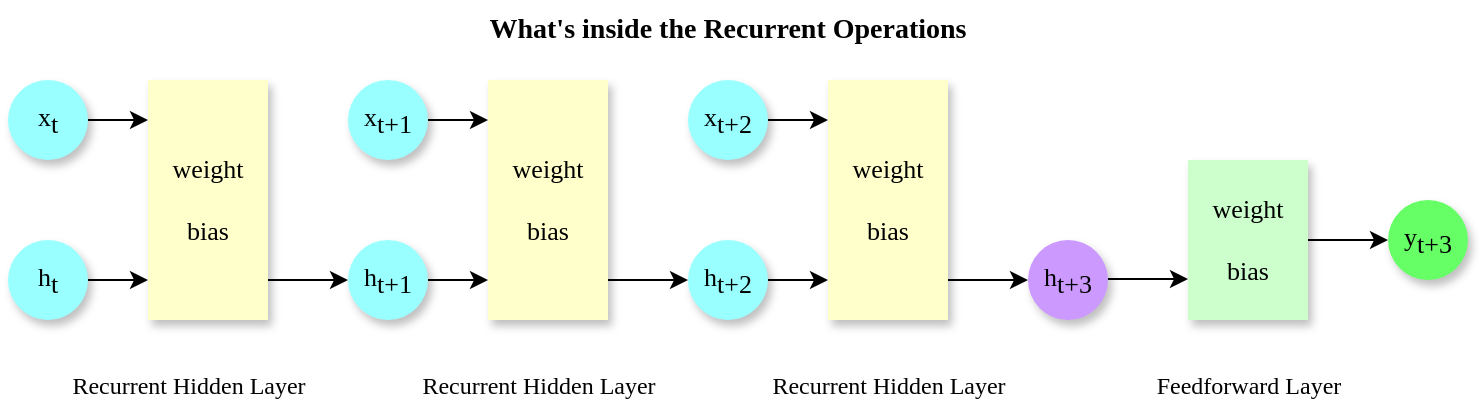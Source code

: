 <mxfile version="24.7.6">
  <diagram name="Page-1" id="nqOt4Jb93oQX7smnwAfB">
    <mxGraphModel dx="1050" dy="565" grid="1" gridSize="10" guides="1" tooltips="1" connect="1" arrows="1" fold="1" page="1" pageScale="1" pageWidth="850" pageHeight="1100" math="1" shadow="0">
      <root>
        <mxCell id="0" />
        <mxCell id="1" parent="0" />
        <mxCell id="Asm9NlB4osL4zCwBxvkR-5" style="edgeStyle=orthogonalEdgeStyle;rounded=0;orthogonalLoop=1;jettySize=auto;html=1;" edge="1" parent="1" source="Asm9NlB4osL4zCwBxvkR-1">
          <mxGeometry relative="1" as="geometry">
            <mxPoint x="190" y="220" as="targetPoint" />
          </mxGeometry>
        </mxCell>
        <mxCell id="Asm9NlB4osL4zCwBxvkR-1" value="x&lt;sub style=&quot;font-size: 13px;&quot;&gt;t&lt;/sub&gt;" style="ellipse;whiteSpace=wrap;html=1;aspect=fixed;fontFamily=Georgia;fontSize=13;fillColor=#99FFFF;shadow=1;strokeColor=none;" vertex="1" parent="1">
          <mxGeometry x="120" y="200" width="40" height="40" as="geometry" />
        </mxCell>
        <mxCell id="Asm9NlB4osL4zCwBxvkR-6" style="edgeStyle=orthogonalEdgeStyle;rounded=0;orthogonalLoop=1;jettySize=auto;html=1;" edge="1" parent="1" source="Asm9NlB4osL4zCwBxvkR-2">
          <mxGeometry relative="1" as="geometry">
            <mxPoint x="190" y="300" as="targetPoint" />
          </mxGeometry>
        </mxCell>
        <mxCell id="Asm9NlB4osL4zCwBxvkR-2" value="h&lt;sub style=&quot;font-size: 13px;&quot;&gt;t&lt;/sub&gt;" style="ellipse;whiteSpace=wrap;html=1;aspect=fixed;fontFamily=Georgia;fontSize=13;fillColor=#99FFFF;shadow=1;strokeColor=none;" vertex="1" parent="1">
          <mxGeometry x="120" y="280" width="40" height="40" as="geometry" />
        </mxCell>
        <mxCell id="Asm9NlB4osL4zCwBxvkR-4" value="weight&lt;div style=&quot;font-size: 13px;&quot;&gt;&lt;br style=&quot;font-size: 13px;&quot;&gt;&lt;/div&gt;&lt;div style=&quot;font-size: 13px;&quot;&gt;bias&lt;/div&gt;" style="rounded=0;whiteSpace=wrap;html=1;fontFamily=Georgia;fontSize=13;fillColor=#FFFFCC;strokeColor=none;shadow=1;" vertex="1" parent="1">
          <mxGeometry x="190" y="200" width="60" height="120" as="geometry" />
        </mxCell>
        <mxCell id="Asm9NlB4osL4zCwBxvkR-9" value="" style="endArrow=classic;html=1;rounded=0;" edge="1" parent="1">
          <mxGeometry width="50" height="50" relative="1" as="geometry">
            <mxPoint x="250" y="300" as="sourcePoint" />
            <mxPoint x="290" y="300" as="targetPoint" />
          </mxGeometry>
        </mxCell>
        <mxCell id="Asm9NlB4osL4zCwBxvkR-10" style="edgeStyle=orthogonalEdgeStyle;rounded=0;orthogonalLoop=1;jettySize=auto;html=1;" edge="1" parent="1" source="Asm9NlB4osL4zCwBxvkR-11">
          <mxGeometry relative="1" as="geometry">
            <mxPoint x="360" y="220" as="targetPoint" />
          </mxGeometry>
        </mxCell>
        <mxCell id="Asm9NlB4osL4zCwBxvkR-11" value="x&lt;sub style=&quot;font-size: 13px;&quot;&gt;t+1&lt;/sub&gt;" style="ellipse;whiteSpace=wrap;html=1;aspect=fixed;fontFamily=Georgia;fontSize=13;fillColor=#99FFFF;shadow=1;strokeColor=none;" vertex="1" parent="1">
          <mxGeometry x="290" y="200" width="40" height="40" as="geometry" />
        </mxCell>
        <mxCell id="Asm9NlB4osL4zCwBxvkR-12" style="edgeStyle=orthogonalEdgeStyle;rounded=0;orthogonalLoop=1;jettySize=auto;html=1;" edge="1" parent="1" source="Asm9NlB4osL4zCwBxvkR-13">
          <mxGeometry relative="1" as="geometry">
            <mxPoint x="360" y="300" as="targetPoint" />
          </mxGeometry>
        </mxCell>
        <mxCell id="Asm9NlB4osL4zCwBxvkR-13" value="h&lt;sub style=&quot;font-size: 13px;&quot;&gt;t+1&lt;/sub&gt;" style="ellipse;whiteSpace=wrap;html=1;aspect=fixed;fontFamily=Georgia;fontSize=13;fillColor=#99FFFF;shadow=1;strokeColor=none;" vertex="1" parent="1">
          <mxGeometry x="290" y="280" width="40" height="40" as="geometry" />
        </mxCell>
        <mxCell id="Asm9NlB4osL4zCwBxvkR-14" value="weight&lt;div style=&quot;font-size: 13px;&quot;&gt;&lt;br style=&quot;font-size: 13px;&quot;&gt;&lt;/div&gt;&lt;div style=&quot;font-size: 13px;&quot;&gt;bias&lt;/div&gt;" style="rounded=0;whiteSpace=wrap;html=1;fontFamily=Georgia;fontSize=13;shadow=1;strokeColor=none;fillColor=#FFFFCC;" vertex="1" parent="1">
          <mxGeometry x="360" y="200" width="60" height="120" as="geometry" />
        </mxCell>
        <mxCell id="Asm9NlB4osL4zCwBxvkR-15" value="" style="endArrow=classic;html=1;rounded=0;" edge="1" parent="1">
          <mxGeometry width="50" height="50" relative="1" as="geometry">
            <mxPoint x="420" y="300" as="sourcePoint" />
            <mxPoint x="460" y="300" as="targetPoint" />
          </mxGeometry>
        </mxCell>
        <mxCell id="Asm9NlB4osL4zCwBxvkR-16" style="edgeStyle=orthogonalEdgeStyle;rounded=0;orthogonalLoop=1;jettySize=auto;html=1;" edge="1" parent="1" source="Asm9NlB4osL4zCwBxvkR-17">
          <mxGeometry relative="1" as="geometry">
            <mxPoint x="530" y="220" as="targetPoint" />
          </mxGeometry>
        </mxCell>
        <mxCell id="Asm9NlB4osL4zCwBxvkR-17" value="x&lt;sub style=&quot;font-size: 13px;&quot;&gt;t+2&lt;/sub&gt;" style="ellipse;whiteSpace=wrap;html=1;aspect=fixed;fontFamily=Georgia;fontSize=13;fillColor=#99FFFF;shadow=1;strokeColor=none;" vertex="1" parent="1">
          <mxGeometry x="460" y="200" width="40" height="40" as="geometry" />
        </mxCell>
        <mxCell id="Asm9NlB4osL4zCwBxvkR-18" style="edgeStyle=orthogonalEdgeStyle;rounded=0;orthogonalLoop=1;jettySize=auto;html=1;" edge="1" parent="1" source="Asm9NlB4osL4zCwBxvkR-19">
          <mxGeometry relative="1" as="geometry">
            <mxPoint x="530" y="300" as="targetPoint" />
          </mxGeometry>
        </mxCell>
        <mxCell id="Asm9NlB4osL4zCwBxvkR-19" value="h&lt;sub style=&quot;font-size: 13px;&quot;&gt;t+2&lt;/sub&gt;" style="ellipse;whiteSpace=wrap;html=1;aspect=fixed;fontFamily=Georgia;fontSize=13;fillColor=#99FFFF;shadow=1;strokeColor=none;" vertex="1" parent="1">
          <mxGeometry x="460" y="280" width="40" height="40" as="geometry" />
        </mxCell>
        <mxCell id="Asm9NlB4osL4zCwBxvkR-20" value="weight&lt;div style=&quot;font-size: 13px;&quot;&gt;&lt;br style=&quot;font-size: 13px;&quot;&gt;&lt;/div&gt;&lt;div style=&quot;font-size: 13px;&quot;&gt;bias&lt;/div&gt;" style="rounded=0;whiteSpace=wrap;html=1;fontFamily=Georgia;fontSize=13;shadow=1;strokeColor=none;fillColor=#FFFFCC;" vertex="1" parent="1">
          <mxGeometry x="530" y="200" width="60" height="120" as="geometry" />
        </mxCell>
        <mxCell id="Asm9NlB4osL4zCwBxvkR-21" value="" style="endArrow=classic;html=1;rounded=0;" edge="1" parent="1">
          <mxGeometry width="50" height="50" relative="1" as="geometry">
            <mxPoint x="590" y="300" as="sourcePoint" />
            <mxPoint x="630" y="300" as="targetPoint" />
          </mxGeometry>
        </mxCell>
        <mxCell id="Asm9NlB4osL4zCwBxvkR-22" value="h&lt;sub style=&quot;font-size: 13px;&quot;&gt;t+3&lt;/sub&gt;" style="ellipse;whiteSpace=wrap;html=1;aspect=fixed;fontFamily=Georgia;fontSize=13;shadow=1;strokeColor=none;fillColor=#CC99FF;" vertex="1" parent="1">
          <mxGeometry x="630" y="280" width="40" height="40" as="geometry" />
        </mxCell>
        <mxCell id="Asm9NlB4osL4zCwBxvkR-23" value="weight&lt;div style=&quot;font-size: 13px;&quot;&gt;&lt;br style=&quot;font-size: 13px;&quot;&gt;&lt;/div&gt;&lt;div style=&quot;font-size: 13px;&quot;&gt;bias&lt;/div&gt;" style="rounded=0;whiteSpace=wrap;html=1;fontFamily=Georgia;fontSize=13;strokeColor=none;shadow=1;fillColor=#CCFFCC;" vertex="1" parent="1">
          <mxGeometry x="710" y="240" width="60" height="80" as="geometry" />
        </mxCell>
        <mxCell id="Asm9NlB4osL4zCwBxvkR-24" value="" style="endArrow=classic;html=1;rounded=0;" edge="1" parent="1">
          <mxGeometry width="50" height="50" relative="1" as="geometry">
            <mxPoint x="670" y="299.5" as="sourcePoint" />
            <mxPoint x="710" y="299.5" as="targetPoint" />
          </mxGeometry>
        </mxCell>
        <mxCell id="Asm9NlB4osL4zCwBxvkR-25" value="" style="endArrow=classic;html=1;rounded=0;" edge="1" parent="1">
          <mxGeometry width="50" height="50" relative="1" as="geometry">
            <mxPoint x="770" y="280" as="sourcePoint" />
            <mxPoint x="810" y="280" as="targetPoint" />
          </mxGeometry>
        </mxCell>
        <mxCell id="Asm9NlB4osL4zCwBxvkR-26" value="&lt;span style=&quot;font-size: 13px;&quot;&gt;y&lt;/span&gt;&lt;sub style=&quot;font-size: 13px;&quot;&gt;t+3&lt;/sub&gt;" style="ellipse;whiteSpace=wrap;html=1;aspect=fixed;fontFamily=Georgia;fontSize=13;strokeColor=none;shadow=1;fillColor=#66FF66;" vertex="1" parent="1">
          <mxGeometry x="810" y="260" width="40" height="40" as="geometry" />
        </mxCell>
        <mxCell id="Asm9NlB4osL4zCwBxvkR-27" value="Recurrent Hidden Layer" style="text;html=1;align=center;verticalAlign=middle;resizable=0;points=[];autosize=1;strokeColor=none;fillColor=none;fontFamily=Georgia;" vertex="1" parent="1">
          <mxGeometry x="135" y="338" width="150" height="30" as="geometry" />
        </mxCell>
        <mxCell id="Asm9NlB4osL4zCwBxvkR-28" value="Recurrent Hidden Layer" style="text;html=1;align=center;verticalAlign=middle;resizable=0;points=[];autosize=1;strokeColor=none;fillColor=none;fontFamily=Georgia;" vertex="1" parent="1">
          <mxGeometry x="310" y="338" width="150" height="30" as="geometry" />
        </mxCell>
        <mxCell id="Asm9NlB4osL4zCwBxvkR-29" value="Recurrent Hidden Layer" style="text;html=1;align=center;verticalAlign=middle;resizable=0;points=[];autosize=1;strokeColor=none;fillColor=none;fontFamily=Georgia;" vertex="1" parent="1">
          <mxGeometry x="485" y="338" width="150" height="30" as="geometry" />
        </mxCell>
        <mxCell id="Asm9NlB4osL4zCwBxvkR-30" value="Feedforward Layer" style="text;html=1;align=center;verticalAlign=middle;resizable=0;points=[];autosize=1;strokeColor=none;fillColor=none;fontFamily=Georgia;" vertex="1" parent="1">
          <mxGeometry x="680" y="338" width="120" height="30" as="geometry" />
        </mxCell>
        <mxCell id="Asm9NlB4osL4zCwBxvkR-31" value="&lt;font style=&quot;font-size: 14px;&quot;&gt;&lt;b&gt;What&#39;s inside the Recurrent Operations&lt;/b&gt;&lt;/font&gt;" style="text;html=1;align=center;verticalAlign=middle;whiteSpace=wrap;rounded=0;fontFamily=Verdana;" vertex="1" parent="1">
          <mxGeometry x="245" y="160" width="470" height="30" as="geometry" />
        </mxCell>
      </root>
    </mxGraphModel>
  </diagram>
</mxfile>
